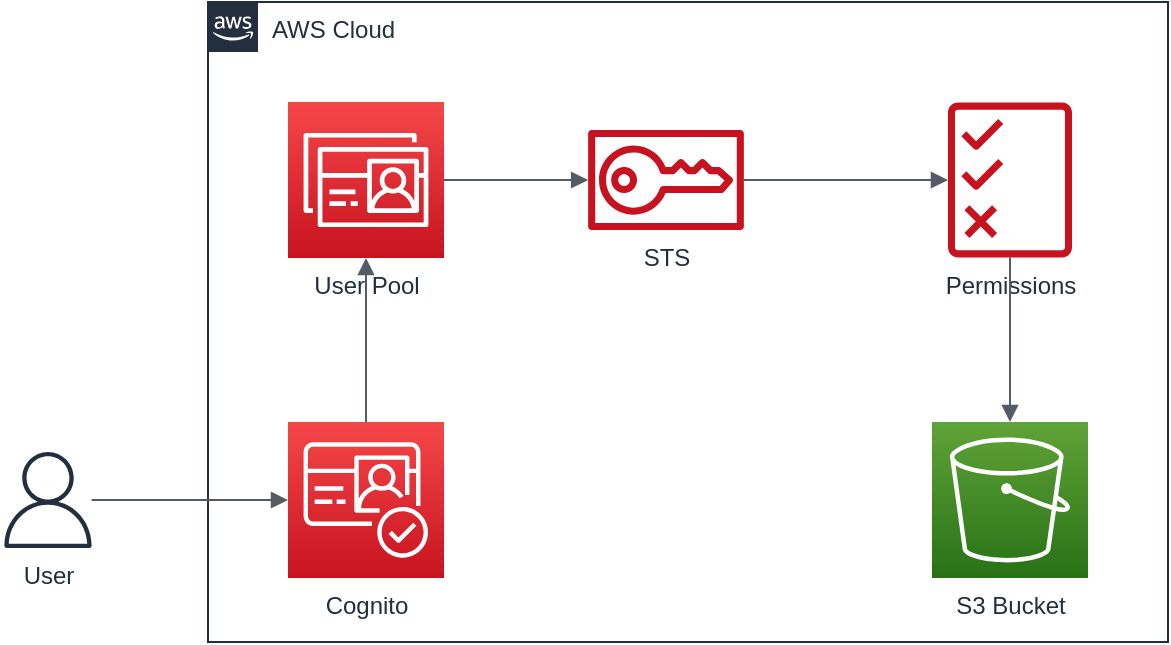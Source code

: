 <mxfile version="12.5.3" type="device"><diagram id="W6cGKXJaPEpTZ5KkTrFQ" name="Page-1"><mxGraphModel dx="1106" dy="1272" grid="1" gridSize="10" guides="1" tooltips="1" connect="1" arrows="1" fold="1" page="1" pageScale="1" pageWidth="1169" pageHeight="827" math="0" shadow="0"><root><mxCell id="0"/><mxCell id="1" parent="0"/><mxCell id="WLJsfFub5XB9DOKU2tz2-8" value="AWS Cloud" style="points=[[0,0],[0.25,0],[0.5,0],[0.75,0],[1,0],[1,0.25],[1,0.5],[1,0.75],[1,1],[0.75,1],[0.5,1],[0.25,1],[0,1],[0,0.75],[0,0.5],[0,0.25]];outlineConnect=0;gradientColor=none;html=1;whiteSpace=wrap;fontSize=12;fontStyle=0;shape=mxgraph.aws4.group;grIcon=mxgraph.aws4.group_aws_cloud_alt;strokeColor=#232F3E;fillColor=none;verticalAlign=top;align=left;spacingLeft=30;fontColor=#232F3E;dashed=0;" vertex="1" parent="1"><mxGeometry x="290" y="-40" width="480" height="320" as="geometry"/></mxCell><mxCell id="WLJsfFub5XB9DOKU2tz2-1" value="Cognito" style="outlineConnect=0;fontColor=#232F3E;gradientColor=#F54749;gradientDirection=north;fillColor=#C7131F;strokeColor=#ffffff;dashed=0;verticalLabelPosition=bottom;verticalAlign=top;align=center;html=1;fontSize=12;fontStyle=0;aspect=fixed;shape=mxgraph.aws4.resourceIcon;resIcon=mxgraph.aws4.cognito;" vertex="1" parent="1"><mxGeometry x="330" y="170" width="78" height="78" as="geometry"/></mxCell><mxCell id="WLJsfFub5XB9DOKU2tz2-2" value="S3 Bucket" style="outlineConnect=0;fontColor=#232F3E;gradientColor=#60A337;gradientDirection=north;fillColor=#277116;strokeColor=#ffffff;dashed=0;verticalLabelPosition=bottom;verticalAlign=top;align=center;html=1;fontSize=12;fontStyle=0;aspect=fixed;shape=mxgraph.aws4.resourceIcon;resIcon=mxgraph.aws4.s3;" vertex="1" parent="1"><mxGeometry x="652" y="170" width="78" height="78" as="geometry"/></mxCell><mxCell id="WLJsfFub5XB9DOKU2tz2-3" value="Permissions" style="outlineConnect=0;fontColor=#232F3E;gradientColor=none;fillColor=#C7131F;strokeColor=none;dashed=0;verticalLabelPosition=bottom;verticalAlign=top;align=center;html=1;fontSize=12;fontStyle=0;aspect=fixed;pointerEvents=1;shape=mxgraph.aws4.permissions;" vertex="1" parent="1"><mxGeometry x="660" y="10" width="62" height="78" as="geometry"/></mxCell><mxCell id="WLJsfFub5XB9DOKU2tz2-4" value="STS" style="outlineConnect=0;fontColor=#232F3E;gradientColor=none;fillColor=#C7131F;strokeColor=none;dashed=0;verticalLabelPosition=bottom;verticalAlign=top;align=center;html=1;fontSize=12;fontStyle=0;aspect=fixed;pointerEvents=1;shape=mxgraph.aws4.sts;" vertex="1" parent="1"><mxGeometry x="480" y="24" width="78" height="50" as="geometry"/></mxCell><mxCell id="WLJsfFub5XB9DOKU2tz2-6" value="User Pool" style="outlineConnect=0;fontColor=#232F3E;gradientColor=#F54749;gradientDirection=north;fillColor=#C7131F;strokeColor=#ffffff;dashed=0;verticalLabelPosition=bottom;verticalAlign=top;align=center;html=1;fontSize=12;fontStyle=0;aspect=fixed;shape=mxgraph.aws4.resourceIcon;resIcon=mxgraph.aws4.directory_service;" vertex="1" parent="1"><mxGeometry x="330" y="10" width="78" height="78" as="geometry"/></mxCell><mxCell id="WLJsfFub5XB9DOKU2tz2-7" value="User" style="outlineConnect=0;fontColor=#232F3E;gradientColor=none;fillColor=#232F3E;strokeColor=none;dashed=0;verticalLabelPosition=bottom;verticalAlign=top;align=center;html=1;fontSize=12;fontStyle=0;aspect=fixed;pointerEvents=1;shape=mxgraph.aws4.user;" vertex="1" parent="1"><mxGeometry x="186" y="185" width="48" height="48" as="geometry"/></mxCell><mxCell id="WLJsfFub5XB9DOKU2tz2-9" value="" style="html=1;endArrow=block;elbow=vertical;startArrow=none;endFill=1;strokeColor=#545B64;rounded=0;" edge="1" parent="1" source="WLJsfFub5XB9DOKU2tz2-7" target="WLJsfFub5XB9DOKU2tz2-1"><mxGeometry width="100" relative="1" as="geometry"><mxPoint x="210" y="130" as="sourcePoint"/><mxPoint x="310" y="130" as="targetPoint"/></mxGeometry></mxCell><mxCell id="WLJsfFub5XB9DOKU2tz2-11" value="" style="edgeStyle=orthogonalEdgeStyle;html=1;endArrow=block;elbow=vertical;startArrow=none;endFill=1;strokeColor=#545B64;rounded=0;" edge="1" parent="1" source="WLJsfFub5XB9DOKU2tz2-1" target="WLJsfFub5XB9DOKU2tz2-6"><mxGeometry width="100" relative="1" as="geometry"><mxPoint x="370" y="200" as="sourcePoint"/><mxPoint x="470" y="200" as="targetPoint"/></mxGeometry></mxCell><mxCell id="WLJsfFub5XB9DOKU2tz2-12" value="" style="edgeStyle=orthogonalEdgeStyle;html=1;endArrow=block;elbow=vertical;startArrow=none;endFill=1;strokeColor=#545B64;rounded=0;" edge="1" parent="1" source="WLJsfFub5XB9DOKU2tz2-6" target="WLJsfFub5XB9DOKU2tz2-4"><mxGeometry width="100" relative="1" as="geometry"><mxPoint x="380" y="50" as="sourcePoint"/><mxPoint x="480" y="50" as="targetPoint"/></mxGeometry></mxCell><mxCell id="WLJsfFub5XB9DOKU2tz2-16" value="" style="edgeStyle=orthogonalEdgeStyle;html=1;endArrow=block;elbow=vertical;startArrow=none;endFill=1;strokeColor=#545B64;rounded=0;" edge="1" parent="1" source="WLJsfFub5XB9DOKU2tz2-3" target="WLJsfFub5XB9DOKU2tz2-2"><mxGeometry width="100" relative="1" as="geometry"><mxPoint x="720" y="140" as="sourcePoint"/><mxPoint x="820" y="140" as="targetPoint"/></mxGeometry></mxCell><mxCell id="WLJsfFub5XB9DOKU2tz2-17" value="" style="edgeStyle=orthogonalEdgeStyle;html=1;endArrow=block;elbow=vertical;startArrow=none;endFill=1;strokeColor=#545B64;rounded=0;" edge="1" parent="1" source="WLJsfFub5XB9DOKU2tz2-4" target="WLJsfFub5XB9DOKU2tz2-3"><mxGeometry width="100" relative="1" as="geometry"><mxPoint x="534" y="48.5" as="sourcePoint"/><mxPoint x="634" y="48.5" as="targetPoint"/></mxGeometry></mxCell></root></mxGraphModel></diagram></mxfile>